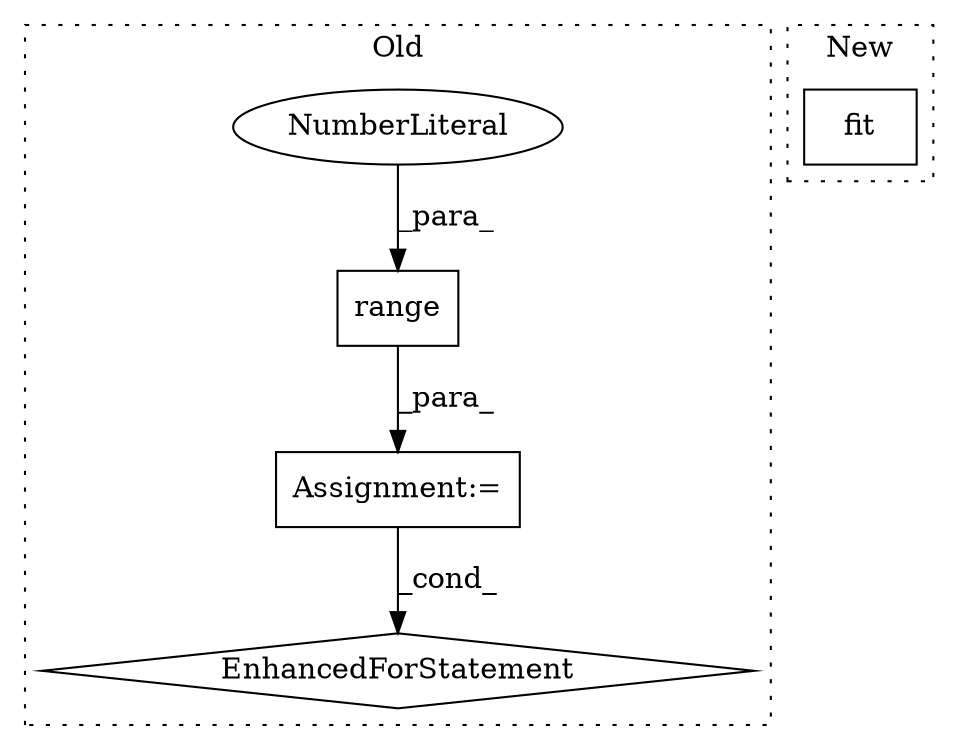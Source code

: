 digraph G {
subgraph cluster0 {
1 [label="range" a="32" s="435,450" l="6,1" shape="box"];
3 [label="Assignment:=" a="7" s="366,451" l="53,2" shape="box"];
4 [label="EnhancedForStatement" a="70" s="366,451" l="53,2" shape="diamond"];
5 [label="NumberLiteral" a="34" s="448" l="2" shape="ellipse"];
label = "Old";
style="dotted";
}
subgraph cluster1 {
2 [label="fit" a="32" s="746,753" l="4,1" shape="box"];
label = "New";
style="dotted";
}
1 -> 3 [label="_para_"];
3 -> 4 [label="_cond_"];
5 -> 1 [label="_para_"];
}